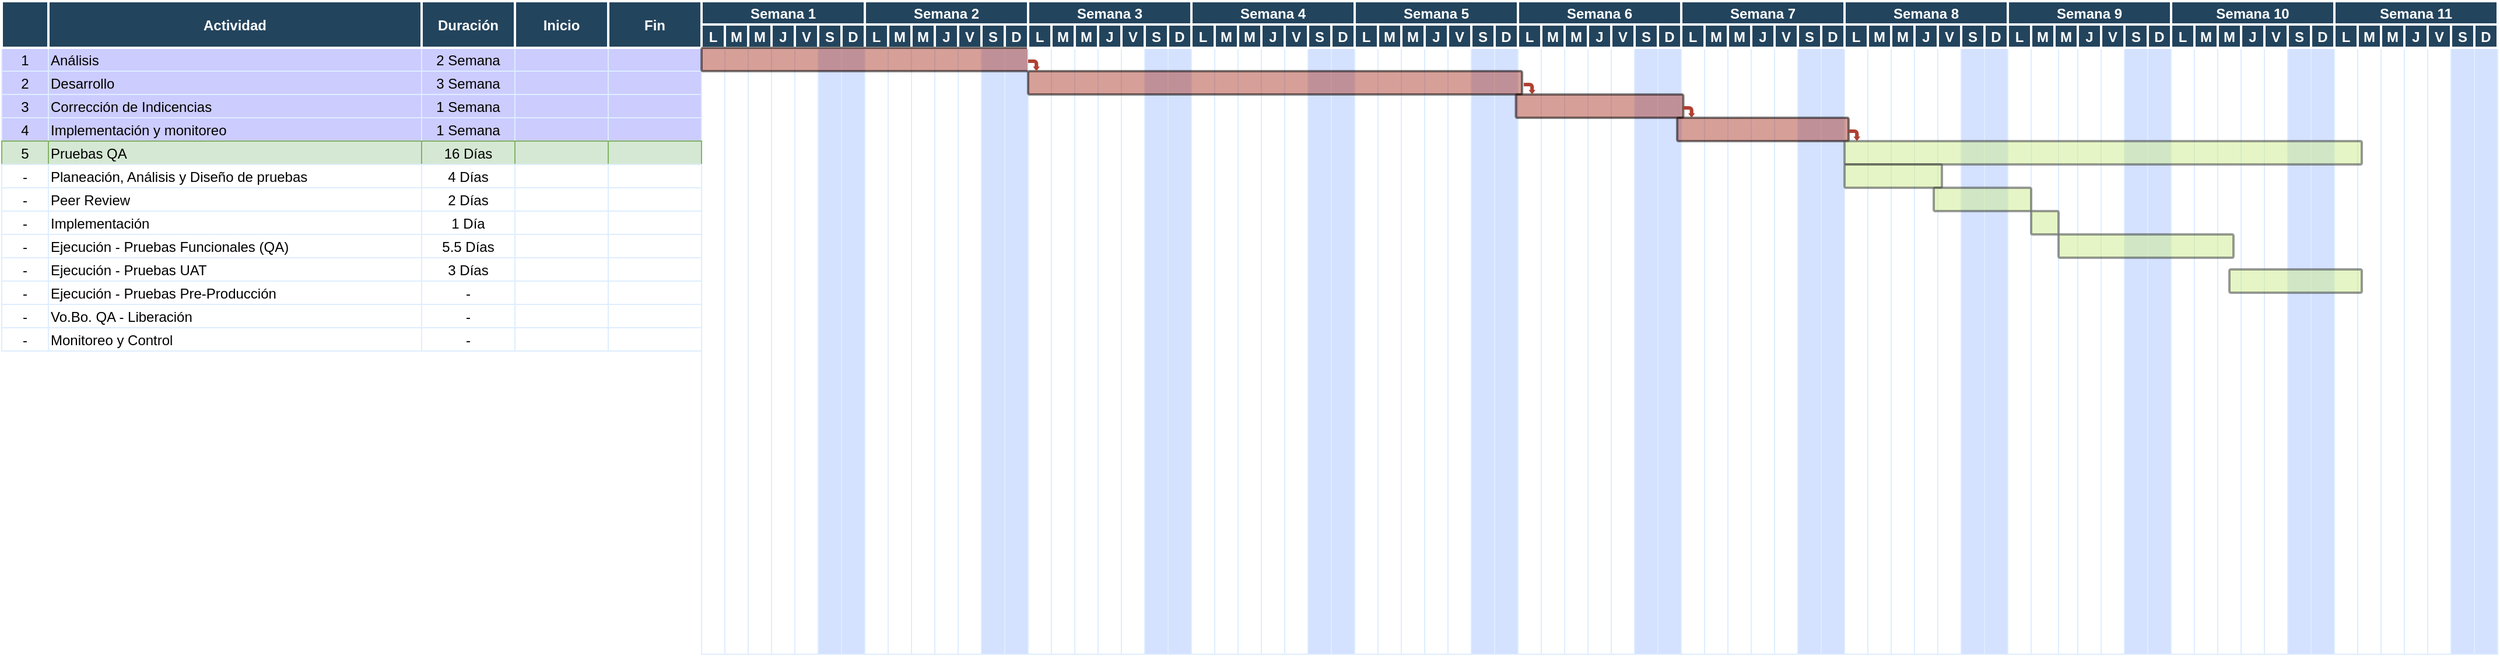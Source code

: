 <mxfile version="22.1.18" type="github">
  <diagram name="Page-1" id="8378b5f6-a2b2-b727-a746-972ab9d02e00">
    <mxGraphModel dx="1760" dy="968" grid="1" gridSize="10" guides="1" tooltips="1" connect="0" arrows="1" fold="1" page="1" pageScale="1.5" pageWidth="1169" pageHeight="827" background="none" math="0" shadow="0">
      <root>
        <mxCell id="0" />
        <mxCell id="1" parent="0" />
        <mxCell id="63" value="1" style="strokeColor=#DEEDFF;fillColor=#CCCCFF;" parent="1" vertex="1">
          <mxGeometry x="86.5" y="380" width="40" height="20" as="geometry" />
        </mxCell>
        <mxCell id="64" value="Análisis" style="align=left;strokeColor=#DEEDFF;fillColor=#CCCCFF;" parent="1" vertex="1">
          <mxGeometry x="126.5" y="380" width="320" height="20" as="geometry" />
        </mxCell>
        <mxCell id="65" value="2 Semana" style="strokeColor=#DEEDFF;fillColor=#CCCCFF;" parent="1" vertex="1">
          <mxGeometry x="446.5" y="380" width="80.0" height="20" as="geometry" />
        </mxCell>
        <mxCell id="66" value="" style="strokeColor=#DEEDFF;fillColor=#CCCCFF;" parent="1" vertex="1">
          <mxGeometry x="526.5" y="380" width="80.0" height="20" as="geometry" />
        </mxCell>
        <mxCell id="67" value="" style="strokeColor=#DEEDFF;fillColor=#CCCCFF;" parent="1" vertex="1">
          <mxGeometry x="606.5" y="380.0" width="80.0" height="20" as="geometry" />
        </mxCell>
        <mxCell id="68" value="" style="strokeColor=#DEEDFF" parent="1" vertex="1">
          <mxGeometry x="686.5" y="380.0" width="20" height="520" as="geometry" />
        </mxCell>
        <mxCell id="69" value="2" style="strokeColor=#DEEDFF;fillColor=#CCCCFF;" parent="1" vertex="1">
          <mxGeometry x="86.5" y="400.0" width="40" height="20" as="geometry" />
        </mxCell>
        <mxCell id="70" value="Desarrollo" style="align=left;strokeColor=#DEEDFF;fillColor=#CCCCFF;" parent="1" vertex="1">
          <mxGeometry x="126.5" y="400.0" width="320.0" height="20" as="geometry" />
        </mxCell>
        <mxCell id="71" value="3 Semana" style="strokeColor=#DEEDFF;fillColor=#CCCCFF;" parent="1" vertex="1">
          <mxGeometry x="446.5" y="400.0" width="80.0" height="20" as="geometry" />
        </mxCell>
        <mxCell id="72" value="" style="strokeColor=#DEEDFF;fillColor=#CCCCFF;" parent="1" vertex="1">
          <mxGeometry x="526.5" y="400.0" width="80.0" height="20" as="geometry" />
        </mxCell>
        <mxCell id="73" value="" style="strokeColor=#DEEDFF;fillColor=#CCCCFF;" parent="1" vertex="1">
          <mxGeometry x="606.5" y="400.0" width="80.0" height="20" as="geometry" />
        </mxCell>
        <mxCell id="74" value="3" style="strokeColor=#DEEDFF;fillColor=#CCCCFF;" parent="1" vertex="1">
          <mxGeometry x="86.5" y="420.0" width="40" height="20" as="geometry" />
        </mxCell>
        <mxCell id="75" value="Corrección de Indicencias" style="align=left;strokeColor=#DEEDFF;fillColor=#CCCCFF;" parent="1" vertex="1">
          <mxGeometry x="126.5" y="420.0" width="320.0" height="20.0" as="geometry" />
        </mxCell>
        <mxCell id="76" value="1 Semana" style="strokeColor=#DEEDFF;fillColor=#CCCCFF;" parent="1" vertex="1">
          <mxGeometry x="446.5" y="420.0" width="80.0" height="20" as="geometry" />
        </mxCell>
        <mxCell id="77" value="" style="strokeColor=#DEEDFF;fillColor=#CCCCFF;" parent="1" vertex="1">
          <mxGeometry x="526.5" y="420.0" width="80.0" height="20" as="geometry" />
        </mxCell>
        <mxCell id="78" value="" style="strokeColor=#DEEDFF;fillColor=#CCCCFF;" parent="1" vertex="1">
          <mxGeometry x="606.5" y="420" width="80.0" height="20" as="geometry" />
        </mxCell>
        <mxCell id="79" value="4" style="strokeColor=#DEEDFF;fillColor=#CCCCFF;" parent="1" vertex="1">
          <mxGeometry x="86.5" y="440.0" width="40" height="20" as="geometry" />
        </mxCell>
        <mxCell id="80" value="Implementación y monitoreo" style="align=left;strokeColor=#DEEDFF;fillColor=#CCCCFF;" parent="1" vertex="1">
          <mxGeometry x="126.5" y="440.0" width="320" height="20" as="geometry" />
        </mxCell>
        <mxCell id="81" value="1 Semana" style="strokeColor=#DEEDFF;fillColor=#CCCCFF;" parent="1" vertex="1">
          <mxGeometry x="446.5" y="440.0" width="80.0" height="20" as="geometry" />
        </mxCell>
        <mxCell id="82" value="" style="strokeColor=#DEEDFF;fillColor=#CCCCFF;" parent="1" vertex="1">
          <mxGeometry x="526.5" y="440.0" width="80.0" height="20" as="geometry" />
        </mxCell>
        <mxCell id="83" value="" style="strokeColor=#DEEDFF;fillColor=#CCCCFF;" parent="1" vertex="1">
          <mxGeometry x="606.5" y="440.0" width="80.0" height="20" as="geometry" />
        </mxCell>
        <mxCell id="84" value="5" style="strokeColor=#82b366;fillColor=#d5e8d4;" parent="1" vertex="1">
          <mxGeometry x="86.5" y="460.0" width="40" height="20" as="geometry" />
        </mxCell>
        <mxCell id="85" value="Pruebas QA" style="align=left;strokeColor=#82b366;fillColor=#d5e8d4;" parent="1" vertex="1">
          <mxGeometry x="126.5" y="460.0" width="320.0" height="20" as="geometry" />
        </mxCell>
        <mxCell id="86" value="16 Días" style="strokeColor=#82b366;fillColor=#d5e8d4;" parent="1" vertex="1">
          <mxGeometry x="446.5" y="460.0" width="80.0" height="20" as="geometry" />
        </mxCell>
        <mxCell id="87" value="" style="strokeColor=#82b366;fillColor=#d5e8d4;" parent="1" vertex="1">
          <mxGeometry x="526.5" y="460.0" width="80.0" height="20" as="geometry" />
        </mxCell>
        <mxCell id="88" value="" style="strokeColor=#82b366;fillColor=#d5e8d4;" parent="1" vertex="1">
          <mxGeometry x="606.5" y="460.0" width="80.0" height="20" as="geometry" />
        </mxCell>
        <mxCell id="89" value="-" style="strokeColor=#DEEDFF" parent="1" vertex="1">
          <mxGeometry x="86.5" y="480.0" width="40" height="20" as="geometry" />
        </mxCell>
        <mxCell id="90" value="Planeación, Análisis y Diseño de pruebas" style="align=left;strokeColor=#DEEDFF" parent="1" vertex="1">
          <mxGeometry x="126.5" y="480.0" width="320.0" height="20" as="geometry" />
        </mxCell>
        <mxCell id="91" value="4 Días" style="strokeColor=#DEEDFF" parent="1" vertex="1">
          <mxGeometry x="446.5" y="480.0" width="80.0" height="20" as="geometry" />
        </mxCell>
        <mxCell id="92" value="" style="strokeColor=#DEEDFF" parent="1" vertex="1">
          <mxGeometry x="526.5" y="480.0" width="80.0" height="20" as="geometry" />
        </mxCell>
        <mxCell id="93" value="" style="strokeColor=#DEEDFF" parent="1" vertex="1">
          <mxGeometry x="606.5" y="480.0" width="80.0" height="20" as="geometry" />
        </mxCell>
        <mxCell id="94" value="-" style="strokeColor=#DEEDFF" parent="1" vertex="1">
          <mxGeometry x="86.5" y="500.0" width="40" height="20" as="geometry" />
        </mxCell>
        <mxCell id="95" value="Peer Review" style="align=left;strokeColor=#DEEDFF" parent="1" vertex="1">
          <mxGeometry x="126.5" y="500.0" width="320.0" height="20" as="geometry" />
        </mxCell>
        <mxCell id="96" value="2 Días" style="strokeColor=#DEEDFF" parent="1" vertex="1">
          <mxGeometry x="446.5" y="500.0" width="80.0" height="20" as="geometry" />
        </mxCell>
        <mxCell id="97" value="" style="strokeColor=#DEEDFF" parent="1" vertex="1">
          <mxGeometry x="526.5" y="500.0" width="80.0" height="20" as="geometry" />
        </mxCell>
        <mxCell id="98" value="" style="strokeColor=#DEEDFF" parent="1" vertex="1">
          <mxGeometry x="606.5" y="500.0" width="80.0" height="20" as="geometry" />
        </mxCell>
        <mxCell id="99" value="-" style="strokeColor=#DEEDFF;fillColor=#FFFFFF;" parent="1" vertex="1">
          <mxGeometry x="86.5" y="520.0" width="40" height="20" as="geometry" />
        </mxCell>
        <mxCell id="100" value="Implementación" style="align=left;strokeColor=#DEEDFF;fillColor=#FFFFFF;" parent="1" vertex="1">
          <mxGeometry x="126.5" y="520.0" width="320.0" height="20" as="geometry" />
        </mxCell>
        <mxCell id="101" value="1 Día" style="strokeColor=#DEEDFF;fillColor=#FFFFFF;" parent="1" vertex="1">
          <mxGeometry x="446.5" y="520.0" width="80.0" height="20" as="geometry" />
        </mxCell>
        <mxCell id="102" value="" style="strokeColor=#DEEDFF;fillColor=#FFFFFF;" parent="1" vertex="1">
          <mxGeometry x="526.5" y="520.0" width="80.0" height="20" as="geometry" />
        </mxCell>
        <mxCell id="103" value="" style="strokeColor=#DEEDFF;fillColor=#FFFFFF;" parent="1" vertex="1">
          <mxGeometry x="606.5" y="520.0" width="80.0" height="20" as="geometry" />
        </mxCell>
        <mxCell id="104" value="-" style="strokeColor=#DEEDFF;fillColor=#FFFFFF;" parent="1" vertex="1">
          <mxGeometry x="86.5" y="540.0" width="40" height="20" as="geometry" />
        </mxCell>
        <mxCell id="105" value="Ejecución - Pruebas Funcionales (QA)" style="align=left;strokeColor=#DEEDFF;fillColor=#FFFFFF;" parent="1" vertex="1">
          <mxGeometry x="126.5" y="540.0" width="320.0" height="20.0" as="geometry" />
        </mxCell>
        <mxCell id="106" value="5.5 Días" style="strokeColor=#DEEDFF;fillColor=#FFFFFF;" parent="1" vertex="1">
          <mxGeometry x="446.5" y="540.0" width="80.0" height="20" as="geometry" />
        </mxCell>
        <mxCell id="107" value="" style="strokeColor=#DEEDFF;fillColor=#FFFFFF;" parent="1" vertex="1">
          <mxGeometry x="526.5" y="540.0" width="80.0" height="20" as="geometry" />
        </mxCell>
        <mxCell id="108" value="" style="strokeColor=#DEEDFF;fillColor=#FFFFFF;" parent="1" vertex="1">
          <mxGeometry x="606.5" y="540.0" width="80.0" height="20" as="geometry" />
        </mxCell>
        <mxCell id="194" value="" style="strokeColor=#DEEDFF" parent="1" vertex="1">
          <mxGeometry x="706.5" y="380.0" width="20" height="520" as="geometry" />
        </mxCell>
        <mxCell id="195" value="" style="strokeColor=#DEEDFF" parent="1" vertex="1">
          <mxGeometry x="726.5" y="380.0" width="20" height="520" as="geometry" />
        </mxCell>
        <mxCell id="196" value="" style="strokeColor=#DEEDFF" parent="1" vertex="1">
          <mxGeometry x="746.5" y="380.0" width="20" height="520" as="geometry" />
        </mxCell>
        <mxCell id="197" value="" style="strokeColor=#DEEDFF" parent="1" vertex="1">
          <mxGeometry x="766.5" y="380.0" width="20" height="520" as="geometry" />
        </mxCell>
        <mxCell id="198" value="" style="strokeColor=#DEEDFF;fillColor=#D4E1FF" parent="1" vertex="1">
          <mxGeometry x="786.5" y="380.0" width="20" height="520" as="geometry" />
        </mxCell>
        <mxCell id="199" value="" style="strokeColor=#DEEDFF;fillColor=#D4E1FF" parent="1" vertex="1">
          <mxGeometry x="806.5" y="380.0" width="20" height="520" as="geometry" />
        </mxCell>
        <mxCell id="200" value="" style="strokeColor=#DEEDFF" parent="1" vertex="1">
          <mxGeometry x="826.5" y="380.0" width="20" height="520" as="geometry" />
        </mxCell>
        <mxCell id="201" value="" style="strokeColor=#DEEDFF" parent="1" vertex="1">
          <mxGeometry x="846.5" y="380.0" width="20" height="520" as="geometry" />
        </mxCell>
        <mxCell id="202" value="" style="strokeColor=#DEEDFF" parent="1" vertex="1">
          <mxGeometry x="866.5" y="380.0" width="20" height="520" as="geometry" />
        </mxCell>
        <mxCell id="203" value="" style="strokeColor=#DEEDFF" parent="1" vertex="1">
          <mxGeometry x="886.5" y="380.0" width="20" height="520" as="geometry" />
        </mxCell>
        <mxCell id="204" value="" style="strokeColor=#DEEDFF" parent="1" vertex="1">
          <mxGeometry x="906.5" y="380.0" width="20" height="520" as="geometry" />
        </mxCell>
        <mxCell id="205" value="" style="strokeColor=#DEEDFF;fillColor=#D4E1FF" parent="1" vertex="1">
          <mxGeometry x="926.5" y="380.0" width="20" height="520" as="geometry" />
        </mxCell>
        <mxCell id="206" value="" style="strokeColor=#DEEDFF;fillColor=#D4E1FF" parent="1" vertex="1">
          <mxGeometry x="946.5" y="380.0" width="20" height="520" as="geometry" />
        </mxCell>
        <mxCell id="2" value="Actividad" style="fillColor=#23445D;strokeColor=#FFFFFF;strokeWidth=2;fontColor=#FFFFFF;fontStyle=1" parent="1" vertex="1">
          <mxGeometry x="126.5" y="340" width="320" height="40" as="geometry" />
        </mxCell>
        <mxCell id="3" value="" style="fillColor=#23445D;strokeColor=#FFFFFF;strokeWidth=2;fontColor=#FFFFFF;fontStyle=1" parent="1" vertex="1">
          <mxGeometry x="86.5" y="340" width="40" height="40" as="geometry" />
        </mxCell>
        <mxCell id="4" value="Semana 1" style="fillColor=#23445D;strokeColor=#FFFFFF;strokeWidth=2;fontColor=#FFFFFF;fontStyle=1" parent="1" vertex="1">
          <mxGeometry x="686.5" y="340.0" width="140" height="20" as="geometry" />
        </mxCell>
        <mxCell id="5" value="L" style="fillColor=#23445D;strokeColor=#FFFFFF;strokeWidth=2;fontColor=#FFFFFF;fontStyle=1" parent="1" vertex="1">
          <mxGeometry x="686.5" y="360.0" width="20" height="20" as="geometry" />
        </mxCell>
        <mxCell id="6" value="M" style="fillColor=#23445D;strokeColor=#FFFFFF;strokeWidth=2;fontColor=#FFFFFF;fontStyle=1" parent="1" vertex="1">
          <mxGeometry x="706.5" y="360.0" width="20" height="20" as="geometry" />
        </mxCell>
        <mxCell id="7" value="M" style="fillColor=#23445D;strokeColor=#FFFFFF;strokeWidth=2;fontColor=#FFFFFF;fontStyle=1" parent="1" vertex="1">
          <mxGeometry x="726.5" y="360.0" width="20" height="20" as="geometry" />
        </mxCell>
        <mxCell id="8" value="J" style="fillColor=#23445D;strokeColor=#FFFFFF;strokeWidth=2;fontColor=#FFFFFF;fontStyle=1" parent="1" vertex="1">
          <mxGeometry x="746.5" y="360.0" width="20" height="20" as="geometry" />
        </mxCell>
        <mxCell id="9" value="V" style="fillColor=#23445D;strokeColor=#FFFFFF;strokeWidth=2;fontColor=#FFFFFF;fontStyle=1" parent="1" vertex="1">
          <mxGeometry x="766.5" y="360.0" width="20" height="20" as="geometry" />
        </mxCell>
        <mxCell id="10" value="S" style="fillColor=#23445D;strokeColor=#FFFFFF;strokeWidth=2;fontColor=#FFFFFF;fontStyle=1" parent="1" vertex="1">
          <mxGeometry x="786.5" y="360.0" width="20" height="20" as="geometry" />
        </mxCell>
        <mxCell id="11" value="D" style="fillColor=#23445D;strokeColor=#FFFFFF;strokeWidth=2;fontColor=#FFFFFF;fontStyle=1" parent="1" vertex="1">
          <mxGeometry x="806.5" y="360.0" width="20" height="20" as="geometry" />
        </mxCell>
        <mxCell id="12" value="Duración" style="fillColor=#23445D;strokeColor=#FFFFFF;strokeWidth=2;fontColor=#FFFFFF;fontStyle=1" parent="1" vertex="1">
          <mxGeometry x="446.5" y="340.0" width="80.0" height="40.0" as="geometry" />
        </mxCell>
        <mxCell id="13" value="Inicio" style="fillColor=#23445D;strokeColor=#FFFFFF;strokeWidth=2;fontColor=#FFFFFF;fontStyle=1" parent="1" vertex="1">
          <mxGeometry x="526.5" y="340.0" width="80.0" height="40.0" as="geometry" />
        </mxCell>
        <mxCell id="14" value="Fin" style="fillColor=#23445D;strokeColor=#FFFFFF;strokeWidth=2;fontColor=#FFFFFF;fontStyle=1" parent="1" vertex="1">
          <mxGeometry x="606.5" y="340.0" width="80.0" height="40.0" as="geometry" />
        </mxCell>
        <mxCell id="15" value="Semana 2" style="fillColor=#23445D;strokeColor=#FFFFFF;strokeWidth=2;fontColor=#FFFFFF;fontStyle=1" parent="1" vertex="1">
          <mxGeometry x="826.5" y="340.0" width="140" height="20" as="geometry" />
        </mxCell>
        <mxCell id="16" value="L" style="fillColor=#23445D;strokeColor=#FFFFFF;strokeWidth=2;fontColor=#FFFFFF;fontStyle=1" parent="1" vertex="1">
          <mxGeometry x="826.5" y="360.0" width="20" height="20" as="geometry" />
        </mxCell>
        <mxCell id="17" value="M" style="fillColor=#23445D;strokeColor=#FFFFFF;strokeWidth=2;fontColor=#FFFFFF;fontStyle=1" parent="1" vertex="1">
          <mxGeometry x="846.5" y="360.0" width="20" height="20" as="geometry" />
        </mxCell>
        <mxCell id="18" value="M" style="fillColor=#23445D;strokeColor=#FFFFFF;strokeWidth=2;fontColor=#FFFFFF;fontStyle=1" parent="1" vertex="1">
          <mxGeometry x="866.5" y="360.0" width="20" height="20" as="geometry" />
        </mxCell>
        <mxCell id="19" value="J" style="fillColor=#23445D;strokeColor=#FFFFFF;strokeWidth=2;fontColor=#FFFFFF;fontStyle=1" parent="1" vertex="1">
          <mxGeometry x="886.5" y="360.0" width="20" height="20" as="geometry" />
        </mxCell>
        <mxCell id="20" value="V" style="fillColor=#23445D;strokeColor=#FFFFFF;strokeWidth=2;fontColor=#FFFFFF;fontStyle=1" parent="1" vertex="1">
          <mxGeometry x="906.5" y="360.0" width="20" height="20" as="geometry" />
        </mxCell>
        <mxCell id="21" value="S" style="fillColor=#23445D;strokeColor=#FFFFFF;strokeWidth=2;fontColor=#FFFFFF;fontStyle=1" parent="1" vertex="1">
          <mxGeometry x="926.5" y="360.0" width="20" height="20" as="geometry" />
        </mxCell>
        <mxCell id="22" value="D" style="fillColor=#23445D;strokeColor=#FFFFFF;strokeWidth=2;fontColor=#FFFFFF;fontStyle=1" parent="1" vertex="1">
          <mxGeometry x="946.5" y="360.0" width="20" height="20" as="geometry" />
        </mxCell>
        <mxCell id="242" value="" style="shape=mxgraph.flowchart.process;fillColor=#AE4132;strokeColor=#000000;strokeWidth=2;opacity=50" parent="1" vertex="1">
          <mxGeometry x="686.5" y="380" width="283.5" height="20" as="geometry" />
        </mxCell>
        <mxCell id="0TEdr6XwHTBYmzNy-4LU-257" value="" style="strokeColor=#DEEDFF" vertex="1" parent="1">
          <mxGeometry x="966.5" y="380.0" width="20" height="520" as="geometry" />
        </mxCell>
        <mxCell id="0TEdr6XwHTBYmzNy-4LU-258" value="" style="strokeColor=#DEEDFF" vertex="1" parent="1">
          <mxGeometry x="986.5" y="380.0" width="20" height="520" as="geometry" />
        </mxCell>
        <mxCell id="0TEdr6XwHTBYmzNy-4LU-259" value="" style="strokeColor=#DEEDFF" vertex="1" parent="1">
          <mxGeometry x="1006.5" y="380.0" width="20" height="520" as="geometry" />
        </mxCell>
        <mxCell id="0TEdr6XwHTBYmzNy-4LU-260" value="" style="strokeColor=#DEEDFF" vertex="1" parent="1">
          <mxGeometry x="1026.5" y="380.0" width="20" height="520" as="geometry" />
        </mxCell>
        <mxCell id="0TEdr6XwHTBYmzNy-4LU-261" value="" style="strokeColor=#DEEDFF" vertex="1" parent="1">
          <mxGeometry x="1046.5" y="380.0" width="20" height="520" as="geometry" />
        </mxCell>
        <mxCell id="0TEdr6XwHTBYmzNy-4LU-262" value="" style="strokeColor=#DEEDFF;fillColor=#D4E1FF" vertex="1" parent="1">
          <mxGeometry x="1066.5" y="380.0" width="20" height="520" as="geometry" />
        </mxCell>
        <mxCell id="0TEdr6XwHTBYmzNy-4LU-263" value="" style="strokeColor=#DEEDFF;fillColor=#D4E1FF" vertex="1" parent="1">
          <mxGeometry x="1086.5" y="380.0" width="20" height="520" as="geometry" />
        </mxCell>
        <mxCell id="0TEdr6XwHTBYmzNy-4LU-264" value="Semana 3" style="fillColor=#23445D;strokeColor=#FFFFFF;strokeWidth=2;fontColor=#FFFFFF;fontStyle=1" vertex="1" parent="1">
          <mxGeometry x="966.5" y="340.0" width="140" height="20" as="geometry" />
        </mxCell>
        <mxCell id="0TEdr6XwHTBYmzNy-4LU-265" value="L" style="fillColor=#23445D;strokeColor=#FFFFFF;strokeWidth=2;fontColor=#FFFFFF;fontStyle=1" vertex="1" parent="1">
          <mxGeometry x="966.5" y="360.0" width="20" height="20" as="geometry" />
        </mxCell>
        <mxCell id="0TEdr6XwHTBYmzNy-4LU-266" value="M" style="fillColor=#23445D;strokeColor=#FFFFFF;strokeWidth=2;fontColor=#FFFFFF;fontStyle=1" vertex="1" parent="1">
          <mxGeometry x="986.5" y="360.0" width="20" height="20" as="geometry" />
        </mxCell>
        <mxCell id="0TEdr6XwHTBYmzNy-4LU-267" value="M" style="fillColor=#23445D;strokeColor=#FFFFFF;strokeWidth=2;fontColor=#FFFFFF;fontStyle=1" vertex="1" parent="1">
          <mxGeometry x="1006.5" y="360.0" width="20" height="20" as="geometry" />
        </mxCell>
        <mxCell id="0TEdr6XwHTBYmzNy-4LU-268" value="J" style="fillColor=#23445D;strokeColor=#FFFFFF;strokeWidth=2;fontColor=#FFFFFF;fontStyle=1" vertex="1" parent="1">
          <mxGeometry x="1026.5" y="360.0" width="20" height="20" as="geometry" />
        </mxCell>
        <mxCell id="0TEdr6XwHTBYmzNy-4LU-269" value="V" style="fillColor=#23445D;strokeColor=#FFFFFF;strokeWidth=2;fontColor=#FFFFFF;fontStyle=1" vertex="1" parent="1">
          <mxGeometry x="1046.5" y="360.0" width="20" height="20" as="geometry" />
        </mxCell>
        <mxCell id="0TEdr6XwHTBYmzNy-4LU-270" value="S" style="fillColor=#23445D;strokeColor=#FFFFFF;strokeWidth=2;fontColor=#FFFFFF;fontStyle=1" vertex="1" parent="1">
          <mxGeometry x="1066.5" y="360.0" width="20" height="20" as="geometry" />
        </mxCell>
        <mxCell id="0TEdr6XwHTBYmzNy-4LU-271" value="D" style="fillColor=#23445D;strokeColor=#FFFFFF;strokeWidth=2;fontColor=#FFFFFF;fontStyle=1" vertex="1" parent="1">
          <mxGeometry x="1086.5" y="360.0" width="20" height="20" as="geometry" />
        </mxCell>
        <mxCell id="0TEdr6XwHTBYmzNy-4LU-272" value="" style="strokeColor=#DEEDFF" vertex="1" parent="1">
          <mxGeometry x="1106.5" y="380.0" width="20" height="520" as="geometry" />
        </mxCell>
        <mxCell id="0TEdr6XwHTBYmzNy-4LU-273" value="" style="strokeColor=#DEEDFF" vertex="1" parent="1">
          <mxGeometry x="1126.5" y="380.0" width="20" height="520" as="geometry" />
        </mxCell>
        <mxCell id="0TEdr6XwHTBYmzNy-4LU-274" value="" style="strokeColor=#DEEDFF" vertex="1" parent="1">
          <mxGeometry x="1146.5" y="380.0" width="20" height="520" as="geometry" />
        </mxCell>
        <mxCell id="0TEdr6XwHTBYmzNy-4LU-275" value="" style="strokeColor=#DEEDFF" vertex="1" parent="1">
          <mxGeometry x="1166.5" y="380.0" width="20" height="520" as="geometry" />
        </mxCell>
        <mxCell id="0TEdr6XwHTBYmzNy-4LU-276" value="" style="strokeColor=#DEEDFF" vertex="1" parent="1">
          <mxGeometry x="1186.5" y="380.0" width="20" height="520" as="geometry" />
        </mxCell>
        <mxCell id="0TEdr6XwHTBYmzNy-4LU-277" value="" style="strokeColor=#DEEDFF;fillColor=#D4E1FF" vertex="1" parent="1">
          <mxGeometry x="1206.5" y="380.0" width="20" height="520" as="geometry" />
        </mxCell>
        <mxCell id="0TEdr6XwHTBYmzNy-4LU-278" value="" style="strokeColor=#DEEDFF;fillColor=#D4E1FF" vertex="1" parent="1">
          <mxGeometry x="1226.5" y="380.0" width="20" height="520" as="geometry" />
        </mxCell>
        <mxCell id="0TEdr6XwHTBYmzNy-4LU-279" value="Semana 4" style="fillColor=#23445D;strokeColor=#FFFFFF;strokeWidth=2;fontColor=#FFFFFF;fontStyle=1" vertex="1" parent="1">
          <mxGeometry x="1106.5" y="340.0" width="140" height="20" as="geometry" />
        </mxCell>
        <mxCell id="0TEdr6XwHTBYmzNy-4LU-280" value="L" style="fillColor=#23445D;strokeColor=#FFFFFF;strokeWidth=2;fontColor=#FFFFFF;fontStyle=1" vertex="1" parent="1">
          <mxGeometry x="1106.5" y="360.0" width="20" height="20" as="geometry" />
        </mxCell>
        <mxCell id="0TEdr6XwHTBYmzNy-4LU-281" value="M" style="fillColor=#23445D;strokeColor=#FFFFFF;strokeWidth=2;fontColor=#FFFFFF;fontStyle=1" vertex="1" parent="1">
          <mxGeometry x="1126.5" y="360.0" width="20" height="20" as="geometry" />
        </mxCell>
        <mxCell id="0TEdr6XwHTBYmzNy-4LU-282" value="M" style="fillColor=#23445D;strokeColor=#FFFFFF;strokeWidth=2;fontColor=#FFFFFF;fontStyle=1" vertex="1" parent="1">
          <mxGeometry x="1146.5" y="360.0" width="20" height="20" as="geometry" />
        </mxCell>
        <mxCell id="0TEdr6XwHTBYmzNy-4LU-283" value="J" style="fillColor=#23445D;strokeColor=#FFFFFF;strokeWidth=2;fontColor=#FFFFFF;fontStyle=1" vertex="1" parent="1">
          <mxGeometry x="1166.5" y="360.0" width="20" height="20" as="geometry" />
        </mxCell>
        <mxCell id="0TEdr6XwHTBYmzNy-4LU-284" value="V" style="fillColor=#23445D;strokeColor=#FFFFFF;strokeWidth=2;fontColor=#FFFFFF;fontStyle=1" vertex="1" parent="1">
          <mxGeometry x="1186.5" y="360.0" width="20" height="20" as="geometry" />
        </mxCell>
        <mxCell id="0TEdr6XwHTBYmzNy-4LU-285" value="S" style="fillColor=#23445D;strokeColor=#FFFFFF;strokeWidth=2;fontColor=#FFFFFF;fontStyle=1" vertex="1" parent="1">
          <mxGeometry x="1206.5" y="360.0" width="20" height="20" as="geometry" />
        </mxCell>
        <mxCell id="0TEdr6XwHTBYmzNy-4LU-286" value="D" style="fillColor=#23445D;strokeColor=#FFFFFF;strokeWidth=2;fontColor=#FFFFFF;fontStyle=1" vertex="1" parent="1">
          <mxGeometry x="1226.5" y="360.0" width="20" height="20" as="geometry" />
        </mxCell>
        <mxCell id="0TEdr6XwHTBYmzNy-4LU-287" value="" style="strokeColor=#DEEDFF" vertex="1" parent="1">
          <mxGeometry x="1246.5" y="380.0" width="20" height="520" as="geometry" />
        </mxCell>
        <mxCell id="0TEdr6XwHTBYmzNy-4LU-288" value="" style="strokeColor=#DEEDFF" vertex="1" parent="1">
          <mxGeometry x="1266.5" y="380.0" width="20" height="520" as="geometry" />
        </mxCell>
        <mxCell id="0TEdr6XwHTBYmzNy-4LU-289" value="" style="strokeColor=#DEEDFF" vertex="1" parent="1">
          <mxGeometry x="1286.5" y="380.0" width="20" height="520" as="geometry" />
        </mxCell>
        <mxCell id="0TEdr6XwHTBYmzNy-4LU-290" value="" style="strokeColor=#DEEDFF" vertex="1" parent="1">
          <mxGeometry x="1306.5" y="380.0" width="20" height="520" as="geometry" />
        </mxCell>
        <mxCell id="0TEdr6XwHTBYmzNy-4LU-291" value="" style="strokeColor=#DEEDFF" vertex="1" parent="1">
          <mxGeometry x="1326.5" y="380.0" width="20" height="520" as="geometry" />
        </mxCell>
        <mxCell id="0TEdr6XwHTBYmzNy-4LU-292" value="" style="strokeColor=#DEEDFF;fillColor=#D4E1FF" vertex="1" parent="1">
          <mxGeometry x="1346.5" y="380.0" width="20" height="520" as="geometry" />
        </mxCell>
        <mxCell id="0TEdr6XwHTBYmzNy-4LU-293" value="" style="strokeColor=#DEEDFF;fillColor=#D4E1FF" vertex="1" parent="1">
          <mxGeometry x="1366.5" y="380.0" width="20" height="520" as="geometry" />
        </mxCell>
        <mxCell id="0TEdr6XwHTBYmzNy-4LU-294" value="Semana 5" style="fillColor=#23445D;strokeColor=#FFFFFF;strokeWidth=2;fontColor=#FFFFFF;fontStyle=1" vertex="1" parent="1">
          <mxGeometry x="1246.5" y="340.0" width="140" height="20" as="geometry" />
        </mxCell>
        <mxCell id="0TEdr6XwHTBYmzNy-4LU-295" value="L" style="fillColor=#23445D;strokeColor=#FFFFFF;strokeWidth=2;fontColor=#FFFFFF;fontStyle=1" vertex="1" parent="1">
          <mxGeometry x="1246.5" y="360.0" width="20" height="20" as="geometry" />
        </mxCell>
        <mxCell id="0TEdr6XwHTBYmzNy-4LU-296" value="M" style="fillColor=#23445D;strokeColor=#FFFFFF;strokeWidth=2;fontColor=#FFFFFF;fontStyle=1" vertex="1" parent="1">
          <mxGeometry x="1266.5" y="360.0" width="20" height="20" as="geometry" />
        </mxCell>
        <mxCell id="0TEdr6XwHTBYmzNy-4LU-297" value="M" style="fillColor=#23445D;strokeColor=#FFFFFF;strokeWidth=2;fontColor=#FFFFFF;fontStyle=1" vertex="1" parent="1">
          <mxGeometry x="1286.5" y="360.0" width="20" height="20" as="geometry" />
        </mxCell>
        <mxCell id="0TEdr6XwHTBYmzNy-4LU-298" value="J" style="fillColor=#23445D;strokeColor=#FFFFFF;strokeWidth=2;fontColor=#FFFFFF;fontStyle=1" vertex="1" parent="1">
          <mxGeometry x="1306.5" y="360.0" width="20" height="20" as="geometry" />
        </mxCell>
        <mxCell id="0TEdr6XwHTBYmzNy-4LU-299" value="V" style="fillColor=#23445D;strokeColor=#FFFFFF;strokeWidth=2;fontColor=#FFFFFF;fontStyle=1" vertex="1" parent="1">
          <mxGeometry x="1326.5" y="360.0" width="20" height="20" as="geometry" />
        </mxCell>
        <mxCell id="0TEdr6XwHTBYmzNy-4LU-300" value="S" style="fillColor=#23445D;strokeColor=#FFFFFF;strokeWidth=2;fontColor=#FFFFFF;fontStyle=1" vertex="1" parent="1">
          <mxGeometry x="1346.5" y="360.0" width="20" height="20" as="geometry" />
        </mxCell>
        <mxCell id="0TEdr6XwHTBYmzNy-4LU-301" value="D" style="fillColor=#23445D;strokeColor=#FFFFFF;strokeWidth=2;fontColor=#FFFFFF;fontStyle=1" vertex="1" parent="1">
          <mxGeometry x="1366.5" y="360.0" width="20" height="20" as="geometry" />
        </mxCell>
        <mxCell id="0TEdr6XwHTBYmzNy-4LU-302" value="" style="strokeColor=#DEEDFF" vertex="1" parent="1">
          <mxGeometry x="1386.5" y="380.0" width="20" height="520" as="geometry" />
        </mxCell>
        <mxCell id="0TEdr6XwHTBYmzNy-4LU-303" value="" style="strokeColor=#DEEDFF" vertex="1" parent="1">
          <mxGeometry x="1406.5" y="380.0" width="20" height="520" as="geometry" />
        </mxCell>
        <mxCell id="0TEdr6XwHTBYmzNy-4LU-304" value="" style="strokeColor=#DEEDFF" vertex="1" parent="1">
          <mxGeometry x="1426.5" y="380.0" width="20" height="520" as="geometry" />
        </mxCell>
        <mxCell id="0TEdr6XwHTBYmzNy-4LU-305" value="" style="strokeColor=#DEEDFF" vertex="1" parent="1">
          <mxGeometry x="1446.5" y="380.0" width="20" height="520" as="geometry" />
        </mxCell>
        <mxCell id="0TEdr6XwHTBYmzNy-4LU-306" value="" style="strokeColor=#DEEDFF" vertex="1" parent="1">
          <mxGeometry x="1466.5" y="380.0" width="20" height="520" as="geometry" />
        </mxCell>
        <mxCell id="0TEdr6XwHTBYmzNy-4LU-307" value="" style="strokeColor=#DEEDFF;fillColor=#D4E1FF" vertex="1" parent="1">
          <mxGeometry x="1486.5" y="380.0" width="20" height="520" as="geometry" />
        </mxCell>
        <mxCell id="0TEdr6XwHTBYmzNy-4LU-308" value="" style="strokeColor=#DEEDFF;fillColor=#D4E1FF" vertex="1" parent="1">
          <mxGeometry x="1506.5" y="380.0" width="20" height="520" as="geometry" />
        </mxCell>
        <mxCell id="0TEdr6XwHTBYmzNy-4LU-309" value="Semana 6" style="fillColor=#23445D;strokeColor=#FFFFFF;strokeWidth=2;fontColor=#FFFFFF;fontStyle=1" vertex="1" parent="1">
          <mxGeometry x="1386.5" y="340.0" width="140" height="20" as="geometry" />
        </mxCell>
        <mxCell id="0TEdr6XwHTBYmzNy-4LU-310" value="L" style="fillColor=#23445D;strokeColor=#FFFFFF;strokeWidth=2;fontColor=#FFFFFF;fontStyle=1" vertex="1" parent="1">
          <mxGeometry x="1386.5" y="360.0" width="20" height="20" as="geometry" />
        </mxCell>
        <mxCell id="0TEdr6XwHTBYmzNy-4LU-311" value="M" style="fillColor=#23445D;strokeColor=#FFFFFF;strokeWidth=2;fontColor=#FFFFFF;fontStyle=1" vertex="1" parent="1">
          <mxGeometry x="1406.5" y="360.0" width="20" height="20" as="geometry" />
        </mxCell>
        <mxCell id="0TEdr6XwHTBYmzNy-4LU-312" value="M" style="fillColor=#23445D;strokeColor=#FFFFFF;strokeWidth=2;fontColor=#FFFFFF;fontStyle=1" vertex="1" parent="1">
          <mxGeometry x="1426.5" y="360.0" width="20" height="20" as="geometry" />
        </mxCell>
        <mxCell id="0TEdr6XwHTBYmzNy-4LU-313" value="J" style="fillColor=#23445D;strokeColor=#FFFFFF;strokeWidth=2;fontColor=#FFFFFF;fontStyle=1" vertex="1" parent="1">
          <mxGeometry x="1446.5" y="360.0" width="20" height="20" as="geometry" />
        </mxCell>
        <mxCell id="0TEdr6XwHTBYmzNy-4LU-314" value="V" style="fillColor=#23445D;strokeColor=#FFFFFF;strokeWidth=2;fontColor=#FFFFFF;fontStyle=1" vertex="1" parent="1">
          <mxGeometry x="1466.5" y="360.0" width="20" height="20" as="geometry" />
        </mxCell>
        <mxCell id="0TEdr6XwHTBYmzNy-4LU-315" value="S" style="fillColor=#23445D;strokeColor=#FFFFFF;strokeWidth=2;fontColor=#FFFFFF;fontStyle=1" vertex="1" parent="1">
          <mxGeometry x="1486.5" y="360.0" width="20" height="20" as="geometry" />
        </mxCell>
        <mxCell id="0TEdr6XwHTBYmzNy-4LU-316" value="D" style="fillColor=#23445D;strokeColor=#FFFFFF;strokeWidth=2;fontColor=#FFFFFF;fontStyle=1" vertex="1" parent="1">
          <mxGeometry x="1506.5" y="360.0" width="20" height="20" as="geometry" />
        </mxCell>
        <mxCell id="0TEdr6XwHTBYmzNy-4LU-317" value="" style="strokeColor=#DEEDFF" vertex="1" parent="1">
          <mxGeometry x="1526.5" y="380.0" width="20" height="520" as="geometry" />
        </mxCell>
        <mxCell id="0TEdr6XwHTBYmzNy-4LU-318" value="" style="strokeColor=#DEEDFF" vertex="1" parent="1">
          <mxGeometry x="1546.5" y="380.0" width="20" height="520" as="geometry" />
        </mxCell>
        <mxCell id="0TEdr6XwHTBYmzNy-4LU-319" value="" style="strokeColor=#DEEDFF" vertex="1" parent="1">
          <mxGeometry x="1566.5" y="380.0" width="20" height="520" as="geometry" />
        </mxCell>
        <mxCell id="0TEdr6XwHTBYmzNy-4LU-320" value="" style="strokeColor=#DEEDFF" vertex="1" parent="1">
          <mxGeometry x="1586.5" y="380.0" width="20" height="520" as="geometry" />
        </mxCell>
        <mxCell id="0TEdr6XwHTBYmzNy-4LU-321" value="" style="strokeColor=#DEEDFF" vertex="1" parent="1">
          <mxGeometry x="1606.5" y="380.0" width="20" height="520" as="geometry" />
        </mxCell>
        <mxCell id="0TEdr6XwHTBYmzNy-4LU-322" value="" style="strokeColor=#DEEDFF;fillColor=#D4E1FF" vertex="1" parent="1">
          <mxGeometry x="1626.5" y="380.0" width="20" height="520" as="geometry" />
        </mxCell>
        <mxCell id="0TEdr6XwHTBYmzNy-4LU-323" value="" style="strokeColor=#DEEDFF;fillColor=#D4E1FF" vertex="1" parent="1">
          <mxGeometry x="1646.5" y="380.0" width="20" height="520" as="geometry" />
        </mxCell>
        <mxCell id="0TEdr6XwHTBYmzNy-4LU-324" value="Semana 7" style="fillColor=#23445D;strokeColor=#FFFFFF;strokeWidth=2;fontColor=#FFFFFF;fontStyle=1" vertex="1" parent="1">
          <mxGeometry x="1526.5" y="340.0" width="140" height="20" as="geometry" />
        </mxCell>
        <mxCell id="0TEdr6XwHTBYmzNy-4LU-325" value="L" style="fillColor=#23445D;strokeColor=#FFFFFF;strokeWidth=2;fontColor=#FFFFFF;fontStyle=1" vertex="1" parent="1">
          <mxGeometry x="1526.5" y="360.0" width="20" height="20" as="geometry" />
        </mxCell>
        <mxCell id="0TEdr6XwHTBYmzNy-4LU-326" value="M" style="fillColor=#23445D;strokeColor=#FFFFFF;strokeWidth=2;fontColor=#FFFFFF;fontStyle=1" vertex="1" parent="1">
          <mxGeometry x="1546.5" y="360.0" width="20" height="20" as="geometry" />
        </mxCell>
        <mxCell id="0TEdr6XwHTBYmzNy-4LU-327" value="M" style="fillColor=#23445D;strokeColor=#FFFFFF;strokeWidth=2;fontColor=#FFFFFF;fontStyle=1" vertex="1" parent="1">
          <mxGeometry x="1566.5" y="360.0" width="20" height="20" as="geometry" />
        </mxCell>
        <mxCell id="0TEdr6XwHTBYmzNy-4LU-328" value="J" style="fillColor=#23445D;strokeColor=#FFFFFF;strokeWidth=2;fontColor=#FFFFFF;fontStyle=1" vertex="1" parent="1">
          <mxGeometry x="1586.5" y="360.0" width="20" height="20" as="geometry" />
        </mxCell>
        <mxCell id="0TEdr6XwHTBYmzNy-4LU-329" value="V" style="fillColor=#23445D;strokeColor=#FFFFFF;strokeWidth=2;fontColor=#FFFFFF;fontStyle=1" vertex="1" parent="1">
          <mxGeometry x="1606.5" y="360.0" width="20" height="20" as="geometry" />
        </mxCell>
        <mxCell id="0TEdr6XwHTBYmzNy-4LU-330" value="S" style="fillColor=#23445D;strokeColor=#FFFFFF;strokeWidth=2;fontColor=#FFFFFF;fontStyle=1" vertex="1" parent="1">
          <mxGeometry x="1626.5" y="360.0" width="20" height="20" as="geometry" />
        </mxCell>
        <mxCell id="0TEdr6XwHTBYmzNy-4LU-331" value="D" style="fillColor=#23445D;strokeColor=#FFFFFF;strokeWidth=2;fontColor=#FFFFFF;fontStyle=1" vertex="1" parent="1">
          <mxGeometry x="1646.5" y="360.0" width="20" height="20" as="geometry" />
        </mxCell>
        <mxCell id="0TEdr6XwHTBYmzNy-4LU-332" value="" style="strokeColor=#DEEDFF" vertex="1" parent="1">
          <mxGeometry x="1666.5" y="380.0" width="20" height="520" as="geometry" />
        </mxCell>
        <mxCell id="0TEdr6XwHTBYmzNy-4LU-333" value="" style="strokeColor=#DEEDFF" vertex="1" parent="1">
          <mxGeometry x="1686.5" y="380.0" width="20" height="520" as="geometry" />
        </mxCell>
        <mxCell id="0TEdr6XwHTBYmzNy-4LU-334" value="" style="strokeColor=#DEEDFF" vertex="1" parent="1">
          <mxGeometry x="1706.5" y="380.0" width="20" height="520" as="geometry" />
        </mxCell>
        <mxCell id="0TEdr6XwHTBYmzNy-4LU-335" value="" style="strokeColor=#DEEDFF" vertex="1" parent="1">
          <mxGeometry x="1726.5" y="380.0" width="20" height="520" as="geometry" />
        </mxCell>
        <mxCell id="0TEdr6XwHTBYmzNy-4LU-336" value="" style="strokeColor=#DEEDFF" vertex="1" parent="1">
          <mxGeometry x="1746.5" y="380.0" width="20" height="520" as="geometry" />
        </mxCell>
        <mxCell id="0TEdr6XwHTBYmzNy-4LU-337" value="" style="strokeColor=#DEEDFF;fillColor=#D4E1FF" vertex="1" parent="1">
          <mxGeometry x="1766.5" y="380.0" width="20" height="520" as="geometry" />
        </mxCell>
        <mxCell id="0TEdr6XwHTBYmzNy-4LU-338" value="" style="strokeColor=#DEEDFF;fillColor=#D4E1FF" vertex="1" parent="1">
          <mxGeometry x="1786.5" y="380.0" width="20" height="520" as="geometry" />
        </mxCell>
        <mxCell id="0TEdr6XwHTBYmzNy-4LU-339" value="Semana 8" style="fillColor=#23445D;strokeColor=#FFFFFF;strokeWidth=2;fontColor=#FFFFFF;fontStyle=1" vertex="1" parent="1">
          <mxGeometry x="1666.5" y="340.0" width="140" height="20" as="geometry" />
        </mxCell>
        <mxCell id="0TEdr6XwHTBYmzNy-4LU-340" value="L" style="fillColor=#23445D;strokeColor=#FFFFFF;strokeWidth=2;fontColor=#FFFFFF;fontStyle=1" vertex="1" parent="1">
          <mxGeometry x="1666.5" y="360.0" width="20" height="20" as="geometry" />
        </mxCell>
        <mxCell id="0TEdr6XwHTBYmzNy-4LU-341" value="M" style="fillColor=#23445D;strokeColor=#FFFFFF;strokeWidth=2;fontColor=#FFFFFF;fontStyle=1" vertex="1" parent="1">
          <mxGeometry x="1686.5" y="360.0" width="20" height="20" as="geometry" />
        </mxCell>
        <mxCell id="0TEdr6XwHTBYmzNy-4LU-342" value="M" style="fillColor=#23445D;strokeColor=#FFFFFF;strokeWidth=2;fontColor=#FFFFFF;fontStyle=1" vertex="1" parent="1">
          <mxGeometry x="1706.5" y="360.0" width="20" height="20" as="geometry" />
        </mxCell>
        <mxCell id="0TEdr6XwHTBYmzNy-4LU-343" value="J" style="fillColor=#23445D;strokeColor=#FFFFFF;strokeWidth=2;fontColor=#FFFFFF;fontStyle=1" vertex="1" parent="1">
          <mxGeometry x="1726.5" y="360.0" width="20" height="20" as="geometry" />
        </mxCell>
        <mxCell id="0TEdr6XwHTBYmzNy-4LU-344" value="V" style="fillColor=#23445D;strokeColor=#FFFFFF;strokeWidth=2;fontColor=#FFFFFF;fontStyle=1" vertex="1" parent="1">
          <mxGeometry x="1746.5" y="360.0" width="20" height="20" as="geometry" />
        </mxCell>
        <mxCell id="0TEdr6XwHTBYmzNy-4LU-345" value="S" style="fillColor=#23445D;strokeColor=#FFFFFF;strokeWidth=2;fontColor=#FFFFFF;fontStyle=1" vertex="1" parent="1">
          <mxGeometry x="1766.5" y="360.0" width="20" height="20" as="geometry" />
        </mxCell>
        <mxCell id="0TEdr6XwHTBYmzNy-4LU-346" value="D" style="fillColor=#23445D;strokeColor=#FFFFFF;strokeWidth=2;fontColor=#FFFFFF;fontStyle=1" vertex="1" parent="1">
          <mxGeometry x="1786.5" y="360.0" width="20" height="20" as="geometry" />
        </mxCell>
        <mxCell id="0TEdr6XwHTBYmzNy-4LU-347" value="" style="strokeColor=#DEEDFF" vertex="1" parent="1">
          <mxGeometry x="1806.5" y="380.0" width="20" height="520" as="geometry" />
        </mxCell>
        <mxCell id="0TEdr6XwHTBYmzNy-4LU-348" value="" style="strokeColor=#DEEDFF" vertex="1" parent="1">
          <mxGeometry x="1826.5" y="380" width="23.5" height="520" as="geometry" />
        </mxCell>
        <mxCell id="0TEdr6XwHTBYmzNy-4LU-349" value="" style="strokeColor=#DEEDFF" vertex="1" parent="1">
          <mxGeometry x="1850" y="380" width="16.5" height="520" as="geometry" />
        </mxCell>
        <mxCell id="0TEdr6XwHTBYmzNy-4LU-350" value="" style="strokeColor=#DEEDFF" vertex="1" parent="1">
          <mxGeometry x="1866.5" y="380.0" width="20" height="520" as="geometry" />
        </mxCell>
        <mxCell id="0TEdr6XwHTBYmzNy-4LU-351" value="" style="strokeColor=#DEEDFF" vertex="1" parent="1">
          <mxGeometry x="1886.5" y="380.0" width="20" height="520" as="geometry" />
        </mxCell>
        <mxCell id="0TEdr6XwHTBYmzNy-4LU-352" value="" style="strokeColor=#DEEDFF;fillColor=#D4E1FF" vertex="1" parent="1">
          <mxGeometry x="1906.5" y="380.0" width="20" height="520" as="geometry" />
        </mxCell>
        <mxCell id="0TEdr6XwHTBYmzNy-4LU-353" value="" style="strokeColor=#DEEDFF;fillColor=#D4E1FF" vertex="1" parent="1">
          <mxGeometry x="1926.5" y="380.0" width="20" height="520" as="geometry" />
        </mxCell>
        <mxCell id="0TEdr6XwHTBYmzNy-4LU-354" value="Semana 9" style="fillColor=#23445D;strokeColor=#FFFFFF;strokeWidth=2;fontColor=#FFFFFF;fontStyle=1" vertex="1" parent="1">
          <mxGeometry x="1806.5" y="340.0" width="140" height="20" as="geometry" />
        </mxCell>
        <mxCell id="0TEdr6XwHTBYmzNy-4LU-355" value="L" style="fillColor=#23445D;strokeColor=#FFFFFF;strokeWidth=2;fontColor=#FFFFFF;fontStyle=1" vertex="1" parent="1">
          <mxGeometry x="1806.5" y="360.0" width="20" height="20" as="geometry" />
        </mxCell>
        <mxCell id="0TEdr6XwHTBYmzNy-4LU-356" value="M" style="fillColor=#23445D;strokeColor=#FFFFFF;strokeWidth=2;fontColor=#FFFFFF;fontStyle=1" vertex="1" parent="1">
          <mxGeometry x="1826.5" y="360.0" width="20" height="20" as="geometry" />
        </mxCell>
        <mxCell id="0TEdr6XwHTBYmzNy-4LU-357" value="M" style="fillColor=#23445D;strokeColor=#FFFFFF;strokeWidth=2;fontColor=#FFFFFF;fontStyle=1" vertex="1" parent="1">
          <mxGeometry x="1846.5" y="360.0" width="20" height="20" as="geometry" />
        </mxCell>
        <mxCell id="0TEdr6XwHTBYmzNy-4LU-358" value="J" style="fillColor=#23445D;strokeColor=#FFFFFF;strokeWidth=2;fontColor=#FFFFFF;fontStyle=1" vertex="1" parent="1">
          <mxGeometry x="1866.5" y="360.0" width="20" height="20" as="geometry" />
        </mxCell>
        <mxCell id="0TEdr6XwHTBYmzNy-4LU-359" value="V" style="fillColor=#23445D;strokeColor=#FFFFFF;strokeWidth=2;fontColor=#FFFFFF;fontStyle=1" vertex="1" parent="1">
          <mxGeometry x="1886.5" y="360.0" width="20" height="20" as="geometry" />
        </mxCell>
        <mxCell id="0TEdr6XwHTBYmzNy-4LU-360" value="S" style="fillColor=#23445D;strokeColor=#FFFFFF;strokeWidth=2;fontColor=#FFFFFF;fontStyle=1" vertex="1" parent="1">
          <mxGeometry x="1906.5" y="360.0" width="20" height="20" as="geometry" />
        </mxCell>
        <mxCell id="0TEdr6XwHTBYmzNy-4LU-361" value="D" style="fillColor=#23445D;strokeColor=#FFFFFF;strokeWidth=2;fontColor=#FFFFFF;fontStyle=1" vertex="1" parent="1">
          <mxGeometry x="1926.5" y="360.0" width="20" height="20" as="geometry" />
        </mxCell>
        <mxCell id="0TEdr6XwHTBYmzNy-4LU-362" value="" style="strokeColor=#DEEDFF" vertex="1" parent="1">
          <mxGeometry x="1946.5" y="380.0" width="20" height="520" as="geometry" />
        </mxCell>
        <mxCell id="0TEdr6XwHTBYmzNy-4LU-363" value="" style="strokeColor=#DEEDFF" vertex="1" parent="1">
          <mxGeometry x="1966.5" y="380.0" width="20" height="520" as="geometry" />
        </mxCell>
        <mxCell id="0TEdr6XwHTBYmzNy-4LU-364" value="" style="strokeColor=#DEEDFF" vertex="1" parent="1">
          <mxGeometry x="1986.5" y="380.0" width="20" height="520" as="geometry" />
        </mxCell>
        <mxCell id="0TEdr6XwHTBYmzNy-4LU-365" value="" style="strokeColor=#DEEDFF" vertex="1" parent="1">
          <mxGeometry x="2006.5" y="380.0" width="20" height="520" as="geometry" />
        </mxCell>
        <mxCell id="0TEdr6XwHTBYmzNy-4LU-366" value="" style="strokeColor=#DEEDFF" vertex="1" parent="1">
          <mxGeometry x="2026.5" y="380.0" width="20" height="520" as="geometry" />
        </mxCell>
        <mxCell id="0TEdr6XwHTBYmzNy-4LU-367" value="" style="strokeColor=#DEEDFF;fillColor=#D4E1FF" vertex="1" parent="1">
          <mxGeometry x="2046.5" y="380.0" width="20" height="520" as="geometry" />
        </mxCell>
        <mxCell id="0TEdr6XwHTBYmzNy-4LU-368" value="" style="strokeColor=#DEEDFF;fillColor=#D4E1FF" vertex="1" parent="1">
          <mxGeometry x="2066.5" y="380.0" width="20" height="520" as="geometry" />
        </mxCell>
        <mxCell id="0TEdr6XwHTBYmzNy-4LU-369" value="Semana 10" style="fillColor=#23445D;strokeColor=#FFFFFF;strokeWidth=2;fontColor=#FFFFFF;fontStyle=1" vertex="1" parent="1">
          <mxGeometry x="1946.5" y="340.0" width="140" height="20" as="geometry" />
        </mxCell>
        <mxCell id="0TEdr6XwHTBYmzNy-4LU-370" value="L" style="fillColor=#23445D;strokeColor=#FFFFFF;strokeWidth=2;fontColor=#FFFFFF;fontStyle=1" vertex="1" parent="1">
          <mxGeometry x="1946.5" y="360.0" width="20" height="20" as="geometry" />
        </mxCell>
        <mxCell id="0TEdr6XwHTBYmzNy-4LU-371" value="M" style="fillColor=#23445D;strokeColor=#FFFFFF;strokeWidth=2;fontColor=#FFFFFF;fontStyle=1" vertex="1" parent="1">
          <mxGeometry x="1966.5" y="360.0" width="20" height="20" as="geometry" />
        </mxCell>
        <mxCell id="0TEdr6XwHTBYmzNy-4LU-372" value="M" style="fillColor=#23445D;strokeColor=#FFFFFF;strokeWidth=2;fontColor=#FFFFFF;fontStyle=1" vertex="1" parent="1">
          <mxGeometry x="1986.5" y="360.0" width="20" height="20" as="geometry" />
        </mxCell>
        <mxCell id="0TEdr6XwHTBYmzNy-4LU-373" value="J" style="fillColor=#23445D;strokeColor=#FFFFFF;strokeWidth=2;fontColor=#FFFFFF;fontStyle=1" vertex="1" parent="1">
          <mxGeometry x="2006.5" y="360.0" width="20" height="20" as="geometry" />
        </mxCell>
        <mxCell id="0TEdr6XwHTBYmzNy-4LU-374" value="V" style="fillColor=#23445D;strokeColor=#FFFFFF;strokeWidth=2;fontColor=#FFFFFF;fontStyle=1" vertex="1" parent="1">
          <mxGeometry x="2026.5" y="360.0" width="20" height="20" as="geometry" />
        </mxCell>
        <mxCell id="0TEdr6XwHTBYmzNy-4LU-375" value="S" style="fillColor=#23445D;strokeColor=#FFFFFF;strokeWidth=2;fontColor=#FFFFFF;fontStyle=1" vertex="1" parent="1">
          <mxGeometry x="2046.5" y="360.0" width="20" height="20" as="geometry" />
        </mxCell>
        <mxCell id="0TEdr6XwHTBYmzNy-4LU-376" value="D" style="fillColor=#23445D;strokeColor=#FFFFFF;strokeWidth=2;fontColor=#FFFFFF;fontStyle=1" vertex="1" parent="1">
          <mxGeometry x="2066.5" y="360.0" width="20" height="20" as="geometry" />
        </mxCell>
        <mxCell id="0TEdr6XwHTBYmzNy-4LU-377" value="" style="strokeColor=#DEEDFF" vertex="1" parent="1">
          <mxGeometry x="2086.5" y="380.0" width="20" height="520" as="geometry" />
        </mxCell>
        <mxCell id="0TEdr6XwHTBYmzNy-4LU-378" value="" style="strokeColor=#DEEDFF" vertex="1" parent="1">
          <mxGeometry x="2106.5" y="380.0" width="20" height="520" as="geometry" />
        </mxCell>
        <mxCell id="0TEdr6XwHTBYmzNy-4LU-379" value="" style="strokeColor=#DEEDFF" vertex="1" parent="1">
          <mxGeometry x="2126.5" y="380.0" width="20" height="520" as="geometry" />
        </mxCell>
        <mxCell id="0TEdr6XwHTBYmzNy-4LU-380" value="" style="strokeColor=#DEEDFF" vertex="1" parent="1">
          <mxGeometry x="2146.5" y="380.0" width="20" height="520" as="geometry" />
        </mxCell>
        <mxCell id="0TEdr6XwHTBYmzNy-4LU-381" value="" style="strokeColor=#DEEDFF" vertex="1" parent="1">
          <mxGeometry x="2166.5" y="380.0" width="20" height="520" as="geometry" />
        </mxCell>
        <mxCell id="0TEdr6XwHTBYmzNy-4LU-382" value="" style="strokeColor=#DEEDFF;fillColor=#D4E1FF" vertex="1" parent="1">
          <mxGeometry x="2186.5" y="380.0" width="20" height="520" as="geometry" />
        </mxCell>
        <mxCell id="0TEdr6XwHTBYmzNy-4LU-383" value="" style="strokeColor=#DEEDFF;fillColor=#D4E1FF" vertex="1" parent="1">
          <mxGeometry x="2206.5" y="380.0" width="20" height="520" as="geometry" />
        </mxCell>
        <mxCell id="0TEdr6XwHTBYmzNy-4LU-384" value="Semana 11" style="fillColor=#23445D;strokeColor=#FFFFFF;strokeWidth=2;fontColor=#FFFFFF;fontStyle=1" vertex="1" parent="1">
          <mxGeometry x="2086.5" y="340.0" width="140" height="20" as="geometry" />
        </mxCell>
        <mxCell id="0TEdr6XwHTBYmzNy-4LU-385" value="L" style="fillColor=#23445D;strokeColor=#FFFFFF;strokeWidth=2;fontColor=#FFFFFF;fontStyle=1" vertex="1" parent="1">
          <mxGeometry x="2086.5" y="360.0" width="20" height="20" as="geometry" />
        </mxCell>
        <mxCell id="0TEdr6XwHTBYmzNy-4LU-386" value="M" style="fillColor=#23445D;strokeColor=#FFFFFF;strokeWidth=2;fontColor=#FFFFFF;fontStyle=1" vertex="1" parent="1">
          <mxGeometry x="2106.5" y="360.0" width="20" height="20" as="geometry" />
        </mxCell>
        <mxCell id="0TEdr6XwHTBYmzNy-4LU-387" value="M" style="fillColor=#23445D;strokeColor=#FFFFFF;strokeWidth=2;fontColor=#FFFFFF;fontStyle=1" vertex="1" parent="1">
          <mxGeometry x="2126.5" y="360.0" width="20" height="20" as="geometry" />
        </mxCell>
        <mxCell id="0TEdr6XwHTBYmzNy-4LU-388" value="J" style="fillColor=#23445D;strokeColor=#FFFFFF;strokeWidth=2;fontColor=#FFFFFF;fontStyle=1" vertex="1" parent="1">
          <mxGeometry x="2146.5" y="360.0" width="20" height="20" as="geometry" />
        </mxCell>
        <mxCell id="0TEdr6XwHTBYmzNy-4LU-389" value="V" style="fillColor=#23445D;strokeColor=#FFFFFF;strokeWidth=2;fontColor=#FFFFFF;fontStyle=1" vertex="1" parent="1">
          <mxGeometry x="2166.5" y="360.0" width="20" height="20" as="geometry" />
        </mxCell>
        <mxCell id="0TEdr6XwHTBYmzNy-4LU-390" value="S" style="fillColor=#23445D;strokeColor=#FFFFFF;strokeWidth=2;fontColor=#FFFFFF;fontStyle=1" vertex="1" parent="1">
          <mxGeometry x="2186.5" y="360.0" width="20" height="20" as="geometry" />
        </mxCell>
        <mxCell id="0TEdr6XwHTBYmzNy-4LU-391" value="D" style="fillColor=#23445D;strokeColor=#FFFFFF;strokeWidth=2;fontColor=#FFFFFF;fontStyle=1" vertex="1" parent="1">
          <mxGeometry x="2206.5" y="360.0" width="20" height="20" as="geometry" />
        </mxCell>
        <mxCell id="0TEdr6XwHTBYmzNy-4LU-392" value="" style="shape=mxgraph.flowchart.process;fillColor=#AE4132;strokeColor=#000000;strokeWidth=2;opacity=50" vertex="1" parent="1">
          <mxGeometry x="966.5" y="400" width="423.5" height="20" as="geometry" />
        </mxCell>
        <mxCell id="0TEdr6XwHTBYmzNy-4LU-393" value="" style="shape=mxgraph.flowchart.process;fillColor=#AE4132;strokeColor=#000000;strokeWidth=2;opacity=50" vertex="1" parent="1">
          <mxGeometry x="1384.75" y="420" width="143.5" height="20" as="geometry" />
        </mxCell>
        <mxCell id="0TEdr6XwHTBYmzNy-4LU-394" value="" style="shape=mxgraph.flowchart.process;fillColor=#AE4132;strokeColor=#000000;strokeWidth=2;opacity=50" vertex="1" parent="1">
          <mxGeometry x="1523" y="440" width="147" height="20" as="geometry" />
        </mxCell>
        <mxCell id="243" value="" style="shape=mxgraph.arrows.bent_right_arrow;fillColor=#AE4132;strokeColor=none;strokeWidth=2;direction=south" parent="1" vertex="1">
          <mxGeometry x="966.5" y="390.0" width="10.0" height="10.0" as="geometry" />
        </mxCell>
        <mxCell id="0TEdr6XwHTBYmzNy-4LU-395" value="" style="shape=mxgraph.arrows.bent_right_arrow;fillColor=#AE4132;strokeColor=none;strokeWidth=2;direction=south" vertex="1" parent="1">
          <mxGeometry x="1391.5" y="410.0" width="10.0" height="10.0" as="geometry" />
        </mxCell>
        <mxCell id="0TEdr6XwHTBYmzNy-4LU-396" value="" style="shape=mxgraph.arrows.bent_right_arrow;fillColor=#AE4132;strokeColor=none;strokeWidth=2;direction=south" vertex="1" parent="1">
          <mxGeometry x="1528.25" y="430.0" width="10.0" height="10.0" as="geometry" />
        </mxCell>
        <mxCell id="0TEdr6XwHTBYmzNy-4LU-397" value="" style="shape=mxgraph.arrows.bent_right_arrow;fillColor=#AE4132;strokeColor=none;strokeWidth=2;direction=south" vertex="1" parent="1">
          <mxGeometry x="1670.0" y="450.0" width="10.0" height="10.0" as="geometry" />
        </mxCell>
        <mxCell id="0TEdr6XwHTBYmzNy-4LU-398" value="" style="shape=mxgraph.flowchart.process;fillColor=#cdeb8b;strokeColor=#36393d;strokeWidth=2;opacity=50;" vertex="1" parent="1">
          <mxGeometry x="1666.5" y="460" width="443.5" height="20" as="geometry" />
        </mxCell>
        <mxCell id="0TEdr6XwHTBYmzNy-4LU-400" value="-" style="strokeColor=#DEEDFF" vertex="1" parent="1">
          <mxGeometry x="86.5" y="560.0" width="40" height="20" as="geometry" />
        </mxCell>
        <mxCell id="0TEdr6XwHTBYmzNy-4LU-401" value="Ejecución - Pruebas UAT" style="align=left;strokeColor=#DEEDFF" vertex="1" parent="1">
          <mxGeometry x="126.5" y="560.0" width="320.0" height="20" as="geometry" />
        </mxCell>
        <mxCell id="0TEdr6XwHTBYmzNy-4LU-402" value="3 Días" style="strokeColor=#DEEDFF" vertex="1" parent="1">
          <mxGeometry x="446.5" y="560.0" width="80.0" height="20" as="geometry" />
        </mxCell>
        <mxCell id="0TEdr6XwHTBYmzNy-4LU-403" value="" style="strokeColor=#DEEDFF" vertex="1" parent="1">
          <mxGeometry x="526.5" y="560.0" width="80.0" height="20" as="geometry" />
        </mxCell>
        <mxCell id="0TEdr6XwHTBYmzNy-4LU-404" value="" style="strokeColor=#DEEDFF" vertex="1" parent="1">
          <mxGeometry x="606.5" y="560.0" width="80.0" height="20" as="geometry" />
        </mxCell>
        <mxCell id="0TEdr6XwHTBYmzNy-4LU-405" value="-" style="strokeColor=#DEEDFF;fillColor=#FFFFFF;" vertex="1" parent="1">
          <mxGeometry x="86.5" y="580.0" width="40" height="20" as="geometry" />
        </mxCell>
        <mxCell id="0TEdr6XwHTBYmzNy-4LU-406" value="Ejecución - Pruebas Pre-Producción" style="align=left;strokeColor=#DEEDFF;fillColor=#FFFFFF;" vertex="1" parent="1">
          <mxGeometry x="126.5" y="580.0" width="320.0" height="20" as="geometry" />
        </mxCell>
        <mxCell id="0TEdr6XwHTBYmzNy-4LU-407" value="-" style="strokeColor=#DEEDFF;fillColor=#FFFFFF;" vertex="1" parent="1">
          <mxGeometry x="446.5" y="580.0" width="80.0" height="20" as="geometry" />
        </mxCell>
        <mxCell id="0TEdr6XwHTBYmzNy-4LU-408" value="" style="strokeColor=#DEEDFF;fillColor=#FFFFFF;" vertex="1" parent="1">
          <mxGeometry x="526.5" y="580.0" width="80.0" height="20" as="geometry" />
        </mxCell>
        <mxCell id="0TEdr6XwHTBYmzNy-4LU-409" value="" style="strokeColor=#DEEDFF;fillColor=#FFFFFF;" vertex="1" parent="1">
          <mxGeometry x="606.5" y="580.0" width="80.0" height="20" as="geometry" />
        </mxCell>
        <mxCell id="0TEdr6XwHTBYmzNy-4LU-410" value="-" style="strokeColor=#DEEDFF;fillColor=#FFFFFF;" vertex="1" parent="1">
          <mxGeometry x="86.5" y="600.0" width="40" height="20" as="geometry" />
        </mxCell>
        <mxCell id="0TEdr6XwHTBYmzNy-4LU-411" value="Vo.Bo. QA - Liberación" style="align=left;strokeColor=#DEEDFF;fillColor=#FFFFFF;" vertex="1" parent="1">
          <mxGeometry x="126.5" y="600.0" width="320.0" height="20.0" as="geometry" />
        </mxCell>
        <mxCell id="0TEdr6XwHTBYmzNy-4LU-412" value="-" style="strokeColor=#DEEDFF;fillColor=#FFFFFF;" vertex="1" parent="1">
          <mxGeometry x="446.5" y="600.0" width="80.0" height="20" as="geometry" />
        </mxCell>
        <mxCell id="0TEdr6XwHTBYmzNy-4LU-413" value="" style="strokeColor=#DEEDFF;fillColor=#FFFFFF;" vertex="1" parent="1">
          <mxGeometry x="526.5" y="600.0" width="80.0" height="20" as="geometry" />
        </mxCell>
        <mxCell id="0TEdr6XwHTBYmzNy-4LU-414" value="" style="strokeColor=#DEEDFF;fillColor=#FFFFFF;" vertex="1" parent="1">
          <mxGeometry x="606.5" y="600.0" width="80.0" height="20" as="geometry" />
        </mxCell>
        <mxCell id="0TEdr6XwHTBYmzNy-4LU-415" value="-" style="strokeColor=#DEEDFF;fillColor=#FFFFFF;" vertex="1" parent="1">
          <mxGeometry x="86.5" y="620.0" width="40" height="20" as="geometry" />
        </mxCell>
        <mxCell id="0TEdr6XwHTBYmzNy-4LU-416" value="Monitoreo y Control" style="align=left;strokeColor=#DEEDFF;fillColor=#FFFFFF;" vertex="1" parent="1">
          <mxGeometry x="126.5" y="620.0" width="320.0" height="20.0" as="geometry" />
        </mxCell>
        <mxCell id="0TEdr6XwHTBYmzNy-4LU-417" value="-" style="strokeColor=#DEEDFF;fillColor=#FFFFFF;" vertex="1" parent="1">
          <mxGeometry x="446.5" y="620.0" width="80.0" height="20" as="geometry" />
        </mxCell>
        <mxCell id="0TEdr6XwHTBYmzNy-4LU-418" value="" style="strokeColor=#DEEDFF;fillColor=#FFFFFF;" vertex="1" parent="1">
          <mxGeometry x="526.5" y="620.0" width="80.0" height="20" as="geometry" />
        </mxCell>
        <mxCell id="0TEdr6XwHTBYmzNy-4LU-419" value="" style="strokeColor=#DEEDFF;fillColor=#FFFFFF;" vertex="1" parent="1">
          <mxGeometry x="606.5" y="620.0" width="80.0" height="20" as="geometry" />
        </mxCell>
        <mxCell id="0TEdr6XwHTBYmzNy-4LU-420" value="" style="shape=mxgraph.flowchart.process;fillColor=#cdeb8b;strokeColor=#36393d;strokeWidth=2;opacity=50;" vertex="1" parent="1">
          <mxGeometry x="1666.5" y="480" width="83.5" height="20" as="geometry" />
        </mxCell>
        <mxCell id="0TEdr6XwHTBYmzNy-4LU-421" value="" style="shape=mxgraph.flowchart.process;fillColor=#cdeb8b;strokeColor=#36393d;strokeWidth=2;opacity=50;" vertex="1" parent="1">
          <mxGeometry x="1743" y="500" width="83.5" height="20" as="geometry" />
        </mxCell>
        <mxCell id="0TEdr6XwHTBYmzNy-4LU-422" value="" style="shape=mxgraph.flowchart.process;fillColor=#cdeb8b;strokeColor=#36393d;strokeWidth=2;opacity=50;" vertex="1" parent="1">
          <mxGeometry x="1826.5" y="520" width="23.5" height="20" as="geometry" />
        </mxCell>
        <mxCell id="0TEdr6XwHTBYmzNy-4LU-423" value="" style="shape=mxgraph.flowchart.process;fillColor=#cdeb8b;strokeColor=#36393d;strokeWidth=2;opacity=50;" vertex="1" parent="1">
          <mxGeometry x="1850" y="540" width="150" height="20" as="geometry" />
        </mxCell>
        <mxCell id="0TEdr6XwHTBYmzNy-4LU-424" value="" style="shape=mxgraph.flowchart.process;fillColor=#cdeb8b;strokeColor=#36393d;strokeWidth=2;opacity=50;" vertex="1" parent="1">
          <mxGeometry x="1996.5" y="570" width="113.5" height="20" as="geometry" />
        </mxCell>
      </root>
    </mxGraphModel>
  </diagram>
</mxfile>
